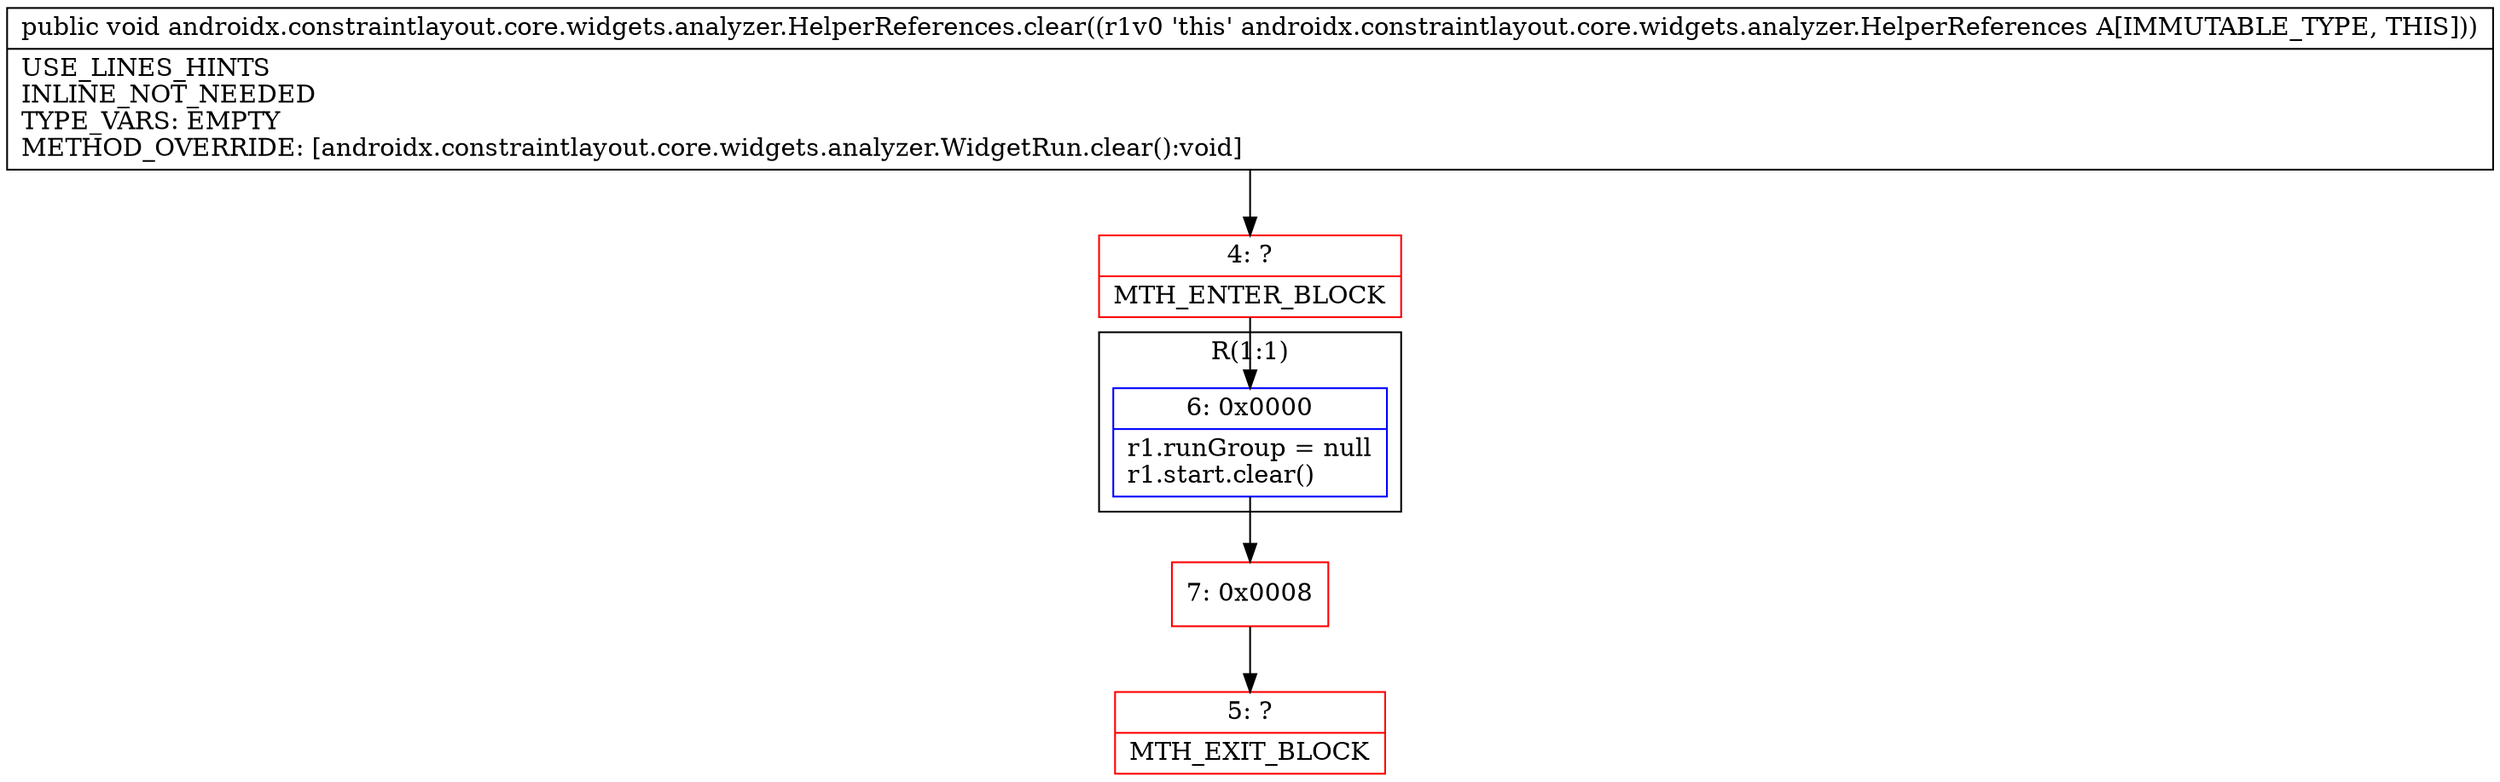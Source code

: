 digraph "CFG forandroidx.constraintlayout.core.widgets.analyzer.HelperReferences.clear()V" {
subgraph cluster_Region_1539770785 {
label = "R(1:1)";
node [shape=record,color=blue];
Node_6 [shape=record,label="{6\:\ 0x0000|r1.runGroup = null\lr1.start.clear()\l}"];
}
Node_4 [shape=record,color=red,label="{4\:\ ?|MTH_ENTER_BLOCK\l}"];
Node_7 [shape=record,color=red,label="{7\:\ 0x0008}"];
Node_5 [shape=record,color=red,label="{5\:\ ?|MTH_EXIT_BLOCK\l}"];
MethodNode[shape=record,label="{public void androidx.constraintlayout.core.widgets.analyzer.HelperReferences.clear((r1v0 'this' androidx.constraintlayout.core.widgets.analyzer.HelperReferences A[IMMUTABLE_TYPE, THIS]))  | USE_LINES_HINTS\lINLINE_NOT_NEEDED\lTYPE_VARS: EMPTY\lMETHOD_OVERRIDE: [androidx.constraintlayout.core.widgets.analyzer.WidgetRun.clear():void]\l}"];
MethodNode -> Node_4;Node_6 -> Node_7;
Node_4 -> Node_6;
Node_7 -> Node_5;
}

